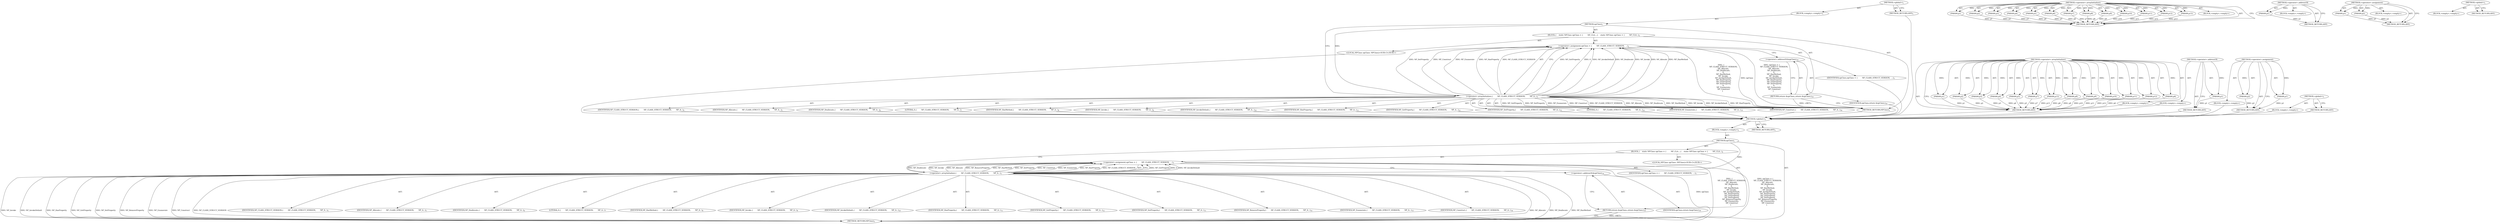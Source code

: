digraph "&lt;global&gt;" {
vulnerable_6 [label=<(METHOD,&lt;global&gt;)<SUB>1</SUB>>];
vulnerable_7 [label=<(BLOCK,&lt;empty&gt;,&lt;empty&gt;)<SUB>1</SUB>>];
vulnerable_8 [label=<(METHOD,npClass)<SUB>1</SUB>>];
vulnerable_9 [label=<(BLOCK,{
    static NPClass npClass = {
        NP_CLA...,{
    static NPClass npClass = {
        NP_CLA...)<SUB>2</SUB>>];
vulnerable_10 [label="<(LOCAL,NPClass npClass: NPClass)<SUB>3</SUB>>"];
vulnerable_11 [label=<(&lt;operator&gt;.assignment,npClass = {
        NP_CLASS_STRUCT_VERSION,
  ...)<SUB>3</SUB>>];
vulnerable_12 [label=<(IDENTIFIER,npClass,npClass = {
        NP_CLASS_STRUCT_VERSION,
  ...)<SUB>3</SUB>>];
vulnerable_13 [label=<(&lt;operator&gt;.arrayInitializer,{
        NP_CLASS_STRUCT_VERSION,
        NP_A...)<SUB>3</SUB>>];
vulnerable_14 [label=<(IDENTIFIER,NP_CLASS_STRUCT_VERSION,{
        NP_CLASS_STRUCT_VERSION,
        NP_A...)<SUB>4</SUB>>];
vulnerable_15 [label=<(IDENTIFIER,NP_Allocate,{
        NP_CLASS_STRUCT_VERSION,
        NP_A...)<SUB>5</SUB>>];
vulnerable_16 [label=<(IDENTIFIER,NP_Deallocate,{
        NP_CLASS_STRUCT_VERSION,
        NP_A...)<SUB>6</SUB>>];
vulnerable_17 [label=<(LITERAL,0,{
        NP_CLASS_STRUCT_VERSION,
        NP_A...)<SUB>7</SUB>>];
vulnerable_18 [label=<(IDENTIFIER,NP_HasMethod,{
        NP_CLASS_STRUCT_VERSION,
        NP_A...)<SUB>8</SUB>>];
vulnerable_19 [label=<(IDENTIFIER,NP_Invoke,{
        NP_CLASS_STRUCT_VERSION,
        NP_A...)<SUB>9</SUB>>];
vulnerable_20 [label=<(IDENTIFIER,NP_InvokeDefault,{
        NP_CLASS_STRUCT_VERSION,
        NP_A...)<SUB>10</SUB>>];
vulnerable_21 [label=<(IDENTIFIER,NP_HasProperty,{
        NP_CLASS_STRUCT_VERSION,
        NP_A...)<SUB>11</SUB>>];
vulnerable_22 [label=<(IDENTIFIER,NP_GetProperty,{
        NP_CLASS_STRUCT_VERSION,
        NP_A...)<SUB>12</SUB>>];
vulnerable_23 [label=<(IDENTIFIER,NP_SetProperty,{
        NP_CLASS_STRUCT_VERSION,
        NP_A...)<SUB>13</SUB>>];
vulnerable_24 [label=<(LITERAL,0,{
        NP_CLASS_STRUCT_VERSION,
        NP_A...)<SUB>14</SUB>>];
vulnerable_25 [label=<(IDENTIFIER,NP_Enumerate,{
        NP_CLASS_STRUCT_VERSION,
        NP_A...)<SUB>15</SUB>>];
vulnerable_26 [label=<(IDENTIFIER,NP_Construct,{
        NP_CLASS_STRUCT_VERSION,
        NP_A...)<SUB>16</SUB>>];
vulnerable_27 [label=<(RETURN,return &amp;npClass;,return &amp;npClass;)<SUB>19</SUB>>];
vulnerable_28 [label=<(&lt;operator&gt;.addressOf,&amp;npClass)<SUB>19</SUB>>];
vulnerable_29 [label=<(IDENTIFIER,npClass,return &amp;npClass;)<SUB>19</SUB>>];
vulnerable_30 [label=<(METHOD_RETURN,NPClass)<SUB>1</SUB>>];
vulnerable_32 [label=<(METHOD_RETURN,ANY)<SUB>1</SUB>>];
vulnerable_54 [label=<(METHOD,&lt;operator&gt;.arrayInitializer)>];
vulnerable_55 [label=<(PARAM,p1)>];
vulnerable_56 [label=<(PARAM,p2)>];
vulnerable_57 [label=<(PARAM,p3)>];
vulnerable_58 [label=<(PARAM,p4)>];
vulnerable_59 [label=<(PARAM,p5)>];
vulnerable_60 [label=<(PARAM,p6)>];
vulnerable_61 [label=<(PARAM,p7)>];
vulnerable_62 [label=<(PARAM,p8)>];
vulnerable_63 [label=<(PARAM,p9)>];
vulnerable_64 [label=<(PARAM,p10)>];
vulnerable_65 [label=<(PARAM,p11)>];
vulnerable_66 [label=<(PARAM,p12)>];
vulnerable_67 [label=<(PARAM,p13)>];
vulnerable_68 [label=<(BLOCK,&lt;empty&gt;,&lt;empty&gt;)>];
vulnerable_69 [label=<(METHOD_RETURN,ANY)>];
vulnerable_70 [label=<(METHOD,&lt;operator&gt;.addressOf)>];
vulnerable_71 [label=<(PARAM,p1)>];
vulnerable_72 [label=<(BLOCK,&lt;empty&gt;,&lt;empty&gt;)>];
vulnerable_73 [label=<(METHOD_RETURN,ANY)>];
vulnerable_49 [label=<(METHOD,&lt;operator&gt;.assignment)>];
vulnerable_50 [label=<(PARAM,p1)>];
vulnerable_51 [label=<(PARAM,p2)>];
vulnerable_52 [label=<(BLOCK,&lt;empty&gt;,&lt;empty&gt;)>];
vulnerable_53 [label=<(METHOD_RETURN,ANY)>];
vulnerable_43 [label=<(METHOD,&lt;global&gt;)<SUB>1</SUB>>];
vulnerable_44 [label=<(BLOCK,&lt;empty&gt;,&lt;empty&gt;)>];
vulnerable_45 [label=<(METHOD_RETURN,ANY)>];
fixed_6 [label=<(METHOD,&lt;global&gt;)<SUB>1</SUB>>];
fixed_7 [label=<(BLOCK,&lt;empty&gt;,&lt;empty&gt;)<SUB>1</SUB>>];
fixed_8 [label=<(METHOD,npClass)<SUB>1</SUB>>];
fixed_9 [label=<(BLOCK,{
    static NPClass npClass = {
        NP_CLA...,{
    static NPClass npClass = {
        NP_CLA...)<SUB>2</SUB>>];
fixed_10 [label="<(LOCAL,NPClass npClass: NPClass)<SUB>3</SUB>>"];
fixed_11 [label=<(&lt;operator&gt;.assignment,npClass = {
        NP_CLASS_STRUCT_VERSION,
  ...)<SUB>3</SUB>>];
fixed_12 [label=<(IDENTIFIER,npClass,npClass = {
        NP_CLASS_STRUCT_VERSION,
  ...)<SUB>3</SUB>>];
fixed_13 [label=<(&lt;operator&gt;.arrayInitializer,{
        NP_CLASS_STRUCT_VERSION,
        NP_A...)<SUB>3</SUB>>];
fixed_14 [label=<(IDENTIFIER,NP_CLASS_STRUCT_VERSION,{
        NP_CLASS_STRUCT_VERSION,
        NP_A...)<SUB>4</SUB>>];
fixed_15 [label=<(IDENTIFIER,NP_Allocate,{
        NP_CLASS_STRUCT_VERSION,
        NP_A...)<SUB>5</SUB>>];
fixed_16 [label=<(IDENTIFIER,NP_Deallocate,{
        NP_CLASS_STRUCT_VERSION,
        NP_A...)<SUB>6</SUB>>];
fixed_17 [label=<(LITERAL,0,{
        NP_CLASS_STRUCT_VERSION,
        NP_A...)<SUB>7</SUB>>];
fixed_18 [label=<(IDENTIFIER,NP_HasMethod,{
        NP_CLASS_STRUCT_VERSION,
        NP_A...)<SUB>8</SUB>>];
fixed_19 [label=<(IDENTIFIER,NP_Invoke,{
        NP_CLASS_STRUCT_VERSION,
        NP_A...)<SUB>9</SUB>>];
fixed_20 [label=<(IDENTIFIER,NP_InvokeDefault,{
        NP_CLASS_STRUCT_VERSION,
        NP_A...)<SUB>10</SUB>>];
fixed_21 [label=<(IDENTIFIER,NP_HasProperty,{
        NP_CLASS_STRUCT_VERSION,
        NP_A...)<SUB>11</SUB>>];
fixed_22 [label=<(IDENTIFIER,NP_GetProperty,{
        NP_CLASS_STRUCT_VERSION,
        NP_A...)<SUB>12</SUB>>];
fixed_23 [label=<(IDENTIFIER,NP_SetProperty,{
        NP_CLASS_STRUCT_VERSION,
        NP_A...)<SUB>13</SUB>>];
fixed_24 [label=<(IDENTIFIER,NP_RemoveProperty,{
        NP_CLASS_STRUCT_VERSION,
        NP_A...)<SUB>14</SUB>>];
fixed_25 [label=<(IDENTIFIER,NP_Enumerate,{
        NP_CLASS_STRUCT_VERSION,
        NP_A...)<SUB>15</SUB>>];
fixed_26 [label=<(IDENTIFIER,NP_Construct,{
        NP_CLASS_STRUCT_VERSION,
        NP_A...)<SUB>16</SUB>>];
fixed_27 [label=<(RETURN,return &amp;npClass;,return &amp;npClass;)<SUB>19</SUB>>];
fixed_28 [label=<(&lt;operator&gt;.addressOf,&amp;npClass)<SUB>19</SUB>>];
fixed_29 [label=<(IDENTIFIER,npClass,return &amp;npClass;)<SUB>19</SUB>>];
fixed_30 [label=<(METHOD_RETURN,NPClass)<SUB>1</SUB>>];
fixed_32 [label=<(METHOD_RETURN,ANY)<SUB>1</SUB>>];
fixed_54 [label=<(METHOD,&lt;operator&gt;.arrayInitializer)>];
fixed_55 [label=<(PARAM,p1)>];
fixed_56 [label=<(PARAM,p2)>];
fixed_57 [label=<(PARAM,p3)>];
fixed_58 [label=<(PARAM,p4)>];
fixed_59 [label=<(PARAM,p5)>];
fixed_60 [label=<(PARAM,p6)>];
fixed_61 [label=<(PARAM,p7)>];
fixed_62 [label=<(PARAM,p8)>];
fixed_63 [label=<(PARAM,p9)>];
fixed_64 [label=<(PARAM,p10)>];
fixed_65 [label=<(PARAM,p11)>];
fixed_66 [label=<(PARAM,p12)>];
fixed_67 [label=<(PARAM,p13)>];
fixed_68 [label=<(BLOCK,&lt;empty&gt;,&lt;empty&gt;)>];
fixed_69 [label=<(METHOD_RETURN,ANY)>];
fixed_70 [label=<(METHOD,&lt;operator&gt;.addressOf)>];
fixed_71 [label=<(PARAM,p1)>];
fixed_72 [label=<(BLOCK,&lt;empty&gt;,&lt;empty&gt;)>];
fixed_73 [label=<(METHOD_RETURN,ANY)>];
fixed_49 [label=<(METHOD,&lt;operator&gt;.assignment)>];
fixed_50 [label=<(PARAM,p1)>];
fixed_51 [label=<(PARAM,p2)>];
fixed_52 [label=<(BLOCK,&lt;empty&gt;,&lt;empty&gt;)>];
fixed_53 [label=<(METHOD_RETURN,ANY)>];
fixed_43 [label=<(METHOD,&lt;global&gt;)<SUB>1</SUB>>];
fixed_44 [label=<(BLOCK,&lt;empty&gt;,&lt;empty&gt;)>];
fixed_45 [label=<(METHOD_RETURN,ANY)>];
vulnerable_6 -> vulnerable_7  [key=0, label="AST: "];
vulnerable_6 -> vulnerable_32  [key=0, label="AST: "];
vulnerable_6 -> vulnerable_32  [key=1, label="CFG: "];
vulnerable_7 -> vulnerable_8  [key=0, label="AST: "];
vulnerable_8 -> vulnerable_9  [key=0, label="AST: "];
vulnerable_8 -> vulnerable_30  [key=0, label="AST: "];
vulnerable_8 -> vulnerable_13  [key=0, label="CFG: "];
vulnerable_8 -> vulnerable_13  [key=1, label="DDG: "];
vulnerable_9 -> vulnerable_10  [key=0, label="AST: "];
vulnerable_9 -> vulnerable_11  [key=0, label="AST: "];
vulnerable_9 -> vulnerable_27  [key=0, label="AST: "];
vulnerable_10 -> fixed_6  [key=0];
vulnerable_11 -> vulnerable_12  [key=0, label="AST: "];
vulnerable_11 -> vulnerable_13  [key=0, label="AST: "];
vulnerable_11 -> vulnerable_28  [key=0, label="CFG: "];
vulnerable_11 -> vulnerable_30  [key=0, label="DDG: npClass"];
vulnerable_11 -> vulnerable_30  [key=1, label="DDG: {
        NP_CLASS_STRUCT_VERSION,
        NP_Allocate,
        NP_Deallocate,
        0,
        NP_HasMethod,
        NP_Invoke,
        NP_InvokeDefault,
         NP_HasProperty,
         NP_GetProperty,
         NP_SetProperty,
        0,
         NP_Enumerate,
         NP_Construct
     }"];
vulnerable_11 -> vulnerable_30  [key=2, label="DDG: npClass = {
        NP_CLASS_STRUCT_VERSION,
        NP_Allocate,
        NP_Deallocate,
        0,
        NP_HasMethod,
        NP_Invoke,
        NP_InvokeDefault,
         NP_HasProperty,
         NP_GetProperty,
         NP_SetProperty,
        0,
         NP_Enumerate,
         NP_Construct
     }"];
vulnerable_12 -> fixed_6  [key=0];
vulnerable_13 -> vulnerable_14  [key=0, label="AST: "];
vulnerable_13 -> vulnerable_15  [key=0, label="AST: "];
vulnerable_13 -> vulnerable_16  [key=0, label="AST: "];
vulnerable_13 -> vulnerable_17  [key=0, label="AST: "];
vulnerable_13 -> vulnerable_18  [key=0, label="AST: "];
vulnerable_13 -> vulnerable_19  [key=0, label="AST: "];
vulnerable_13 -> vulnerable_20  [key=0, label="AST: "];
vulnerable_13 -> vulnerable_21  [key=0, label="AST: "];
vulnerable_13 -> vulnerable_22  [key=0, label="AST: "];
vulnerable_13 -> vulnerable_23  [key=0, label="AST: "];
vulnerable_13 -> vulnerable_24  [key=0, label="AST: "];
vulnerable_13 -> vulnerable_25  [key=0, label="AST: "];
vulnerable_13 -> vulnerable_26  [key=0, label="AST: "];
vulnerable_13 -> vulnerable_11  [key=0, label="CFG: "];
vulnerable_13 -> vulnerable_11  [key=1, label="DDG: NP_GetProperty"];
vulnerable_13 -> vulnerable_11  [key=2, label="DDG: 0"];
vulnerable_13 -> vulnerable_11  [key=3, label="DDG: NP_InvokeDefault"];
vulnerable_13 -> vulnerable_11  [key=4, label="DDG: NP_Deallocate"];
vulnerable_13 -> vulnerable_11  [key=5, label="DDG: NP_Invoke"];
vulnerable_13 -> vulnerable_11  [key=6, label="DDG: NP_Allocate"];
vulnerable_13 -> vulnerable_11  [key=7, label="DDG: NP_HasMethod"];
vulnerable_13 -> vulnerable_11  [key=8, label="DDG: NP_SetProperty"];
vulnerable_13 -> vulnerable_11  [key=9, label="DDG: NP_Construct"];
vulnerable_13 -> vulnerable_11  [key=10, label="DDG: NP_Enumerate"];
vulnerable_13 -> vulnerable_11  [key=11, label="DDG: NP_HasProperty"];
vulnerable_13 -> vulnerable_11  [key=12, label="DDG: NP_CLASS_STRUCT_VERSION"];
vulnerable_13 -> vulnerable_30  [key=0, label="DDG: NP_Allocate"];
vulnerable_13 -> vulnerable_30  [key=1, label="DDG: NP_Deallocate"];
vulnerable_13 -> vulnerable_30  [key=2, label="DDG: NP_HasMethod"];
vulnerable_13 -> vulnerable_30  [key=3, label="DDG: NP_Invoke"];
vulnerable_13 -> vulnerable_30  [key=4, label="DDG: NP_InvokeDefault"];
vulnerable_13 -> vulnerable_30  [key=5, label="DDG: NP_HasProperty"];
vulnerable_13 -> vulnerable_30  [key=6, label="DDG: NP_GetProperty"];
vulnerable_13 -> vulnerable_30  [key=7, label="DDG: NP_SetProperty"];
vulnerable_13 -> vulnerable_30  [key=8, label="DDG: NP_Enumerate"];
vulnerable_13 -> vulnerable_30  [key=9, label="DDG: NP_Construct"];
vulnerable_13 -> vulnerable_30  [key=10, label="DDG: NP_CLASS_STRUCT_VERSION"];
vulnerable_14 -> fixed_6  [key=0];
vulnerable_15 -> fixed_6  [key=0];
vulnerable_16 -> fixed_6  [key=0];
vulnerable_17 -> fixed_6  [key=0];
vulnerable_18 -> fixed_6  [key=0];
vulnerable_19 -> fixed_6  [key=0];
vulnerable_20 -> fixed_6  [key=0];
vulnerable_21 -> fixed_6  [key=0];
vulnerable_22 -> fixed_6  [key=0];
vulnerable_23 -> fixed_6  [key=0];
vulnerable_24 -> fixed_6  [key=0];
vulnerable_25 -> fixed_6  [key=0];
vulnerable_26 -> fixed_6  [key=0];
vulnerable_27 -> vulnerable_28  [key=0, label="AST: "];
vulnerable_27 -> vulnerable_30  [key=0, label="CFG: "];
vulnerable_27 -> vulnerable_30  [key=1, label="DDG: &lt;RET&gt;"];
vulnerable_28 -> vulnerable_29  [key=0, label="AST: "];
vulnerable_28 -> vulnerable_27  [key=0, label="CFG: "];
vulnerable_29 -> fixed_6  [key=0];
vulnerable_30 -> fixed_6  [key=0];
vulnerable_32 -> fixed_6  [key=0];
vulnerable_54 -> vulnerable_55  [key=0, label="AST: "];
vulnerable_54 -> vulnerable_55  [key=1, label="DDG: "];
vulnerable_54 -> vulnerable_68  [key=0, label="AST: "];
vulnerable_54 -> vulnerable_56  [key=0, label="AST: "];
vulnerable_54 -> vulnerable_56  [key=1, label="DDG: "];
vulnerable_54 -> vulnerable_69  [key=0, label="AST: "];
vulnerable_54 -> vulnerable_69  [key=1, label="CFG: "];
vulnerable_54 -> vulnerable_57  [key=0, label="AST: "];
vulnerable_54 -> vulnerable_57  [key=1, label="DDG: "];
vulnerable_54 -> vulnerable_58  [key=0, label="AST: "];
vulnerable_54 -> vulnerable_58  [key=1, label="DDG: "];
vulnerable_54 -> vulnerable_59  [key=0, label="AST: "];
vulnerable_54 -> vulnerable_59  [key=1, label="DDG: "];
vulnerable_54 -> vulnerable_60  [key=0, label="AST: "];
vulnerable_54 -> vulnerable_60  [key=1, label="DDG: "];
vulnerable_54 -> vulnerable_61  [key=0, label="AST: "];
vulnerable_54 -> vulnerable_61  [key=1, label="DDG: "];
vulnerable_54 -> vulnerable_62  [key=0, label="AST: "];
vulnerable_54 -> vulnerable_62  [key=1, label="DDG: "];
vulnerable_54 -> vulnerable_63  [key=0, label="AST: "];
vulnerable_54 -> vulnerable_63  [key=1, label="DDG: "];
vulnerable_54 -> vulnerable_64  [key=0, label="AST: "];
vulnerable_54 -> vulnerable_64  [key=1, label="DDG: "];
vulnerable_54 -> vulnerable_65  [key=0, label="AST: "];
vulnerable_54 -> vulnerable_65  [key=1, label="DDG: "];
vulnerable_54 -> vulnerable_66  [key=0, label="AST: "];
vulnerable_54 -> vulnerable_66  [key=1, label="DDG: "];
vulnerable_54 -> vulnerable_67  [key=0, label="AST: "];
vulnerable_54 -> vulnerable_67  [key=1, label="DDG: "];
vulnerable_55 -> vulnerable_69  [key=0, label="DDG: p1"];
vulnerable_56 -> vulnerable_69  [key=0, label="DDG: p2"];
vulnerable_57 -> vulnerable_69  [key=0, label="DDG: p3"];
vulnerable_58 -> vulnerable_69  [key=0, label="DDG: p4"];
vulnerable_59 -> vulnerable_69  [key=0, label="DDG: p5"];
vulnerable_60 -> vulnerable_69  [key=0, label="DDG: p6"];
vulnerable_61 -> vulnerable_69  [key=0, label="DDG: p7"];
vulnerable_62 -> vulnerable_69  [key=0, label="DDG: p8"];
vulnerable_63 -> vulnerable_69  [key=0, label="DDG: p9"];
vulnerable_64 -> vulnerable_69  [key=0, label="DDG: p10"];
vulnerable_65 -> vulnerable_69  [key=0, label="DDG: p11"];
vulnerable_66 -> vulnerable_69  [key=0, label="DDG: p12"];
vulnerable_67 -> vulnerable_69  [key=0, label="DDG: p13"];
vulnerable_68 -> fixed_6  [key=0];
vulnerable_69 -> fixed_6  [key=0];
vulnerable_70 -> vulnerable_71  [key=0, label="AST: "];
vulnerable_70 -> vulnerable_71  [key=1, label="DDG: "];
vulnerable_70 -> vulnerable_72  [key=0, label="AST: "];
vulnerable_70 -> vulnerable_73  [key=0, label="AST: "];
vulnerable_70 -> vulnerable_73  [key=1, label="CFG: "];
vulnerable_71 -> vulnerable_73  [key=0, label="DDG: p1"];
vulnerable_72 -> fixed_6  [key=0];
vulnerable_73 -> fixed_6  [key=0];
vulnerable_49 -> vulnerable_50  [key=0, label="AST: "];
vulnerable_49 -> vulnerable_50  [key=1, label="DDG: "];
vulnerable_49 -> vulnerable_52  [key=0, label="AST: "];
vulnerable_49 -> vulnerable_51  [key=0, label="AST: "];
vulnerable_49 -> vulnerable_51  [key=1, label="DDG: "];
vulnerable_49 -> vulnerable_53  [key=0, label="AST: "];
vulnerable_49 -> vulnerable_53  [key=1, label="CFG: "];
vulnerable_50 -> vulnerable_53  [key=0, label="DDG: p1"];
vulnerable_51 -> vulnerable_53  [key=0, label="DDG: p2"];
vulnerable_52 -> fixed_6  [key=0];
vulnerable_53 -> fixed_6  [key=0];
vulnerable_43 -> vulnerable_44  [key=0, label="AST: "];
vulnerable_43 -> vulnerable_45  [key=0, label="AST: "];
vulnerable_43 -> vulnerable_45  [key=1, label="CFG: "];
vulnerable_44 -> fixed_6  [key=0];
vulnerable_45 -> fixed_6  [key=0];
fixed_6 -> fixed_7  [key=0, label="AST: "];
fixed_6 -> fixed_32  [key=0, label="AST: "];
fixed_6 -> fixed_32  [key=1, label="CFG: "];
fixed_7 -> fixed_8  [key=0, label="AST: "];
fixed_8 -> fixed_9  [key=0, label="AST: "];
fixed_8 -> fixed_30  [key=0, label="AST: "];
fixed_8 -> fixed_13  [key=0, label="CFG: "];
fixed_8 -> fixed_13  [key=1, label="DDG: "];
fixed_9 -> fixed_10  [key=0, label="AST: "];
fixed_9 -> fixed_11  [key=0, label="AST: "];
fixed_9 -> fixed_27  [key=0, label="AST: "];
fixed_11 -> fixed_12  [key=0, label="AST: "];
fixed_11 -> fixed_13  [key=0, label="AST: "];
fixed_11 -> fixed_28  [key=0, label="CFG: "];
fixed_11 -> fixed_30  [key=0, label="DDG: npClass"];
fixed_11 -> fixed_30  [key=1, label="DDG: {
        NP_CLASS_STRUCT_VERSION,
        NP_Allocate,
        NP_Deallocate,
        0,
        NP_HasMethod,
        NP_Invoke,
        NP_InvokeDefault,
         NP_HasProperty,
         NP_GetProperty,
         NP_SetProperty,
        NP_RemoveProperty,
         NP_Enumerate,
         NP_Construct
     }"];
fixed_11 -> fixed_30  [key=2, label="DDG: npClass = {
        NP_CLASS_STRUCT_VERSION,
        NP_Allocate,
        NP_Deallocate,
        0,
        NP_HasMethod,
        NP_Invoke,
        NP_InvokeDefault,
         NP_HasProperty,
         NP_GetProperty,
         NP_SetProperty,
        NP_RemoveProperty,
         NP_Enumerate,
         NP_Construct
     }"];
fixed_13 -> fixed_14  [key=0, label="AST: "];
fixed_13 -> fixed_15  [key=0, label="AST: "];
fixed_13 -> fixed_16  [key=0, label="AST: "];
fixed_13 -> fixed_17  [key=0, label="AST: "];
fixed_13 -> fixed_18  [key=0, label="AST: "];
fixed_13 -> fixed_19  [key=0, label="AST: "];
fixed_13 -> fixed_20  [key=0, label="AST: "];
fixed_13 -> fixed_21  [key=0, label="AST: "];
fixed_13 -> fixed_22  [key=0, label="AST: "];
fixed_13 -> fixed_23  [key=0, label="AST: "];
fixed_13 -> fixed_24  [key=0, label="AST: "];
fixed_13 -> fixed_25  [key=0, label="AST: "];
fixed_13 -> fixed_26  [key=0, label="AST: "];
fixed_13 -> fixed_11  [key=0, label="CFG: "];
fixed_13 -> fixed_11  [key=1, label="DDG: NP_GetProperty"];
fixed_13 -> fixed_11  [key=2, label="DDG: 0"];
fixed_13 -> fixed_11  [key=3, label="DDG: NP_InvokeDefault"];
fixed_13 -> fixed_11  [key=4, label="DDG: NP_Deallocate"];
fixed_13 -> fixed_11  [key=5, label="DDG: NP_Invoke"];
fixed_13 -> fixed_11  [key=6, label="DDG: NP_Allocate"];
fixed_13 -> fixed_11  [key=7, label="DDG: NP_RemoveProperty"];
fixed_13 -> fixed_11  [key=8, label="DDG: NP_HasMethod"];
fixed_13 -> fixed_11  [key=9, label="DDG: NP_SetProperty"];
fixed_13 -> fixed_11  [key=10, label="DDG: NP_Construct"];
fixed_13 -> fixed_11  [key=11, label="DDG: NP_Enumerate"];
fixed_13 -> fixed_11  [key=12, label="DDG: NP_HasProperty"];
fixed_13 -> fixed_11  [key=13, label="DDG: NP_CLASS_STRUCT_VERSION"];
fixed_13 -> fixed_30  [key=0, label="DDG: NP_Allocate"];
fixed_13 -> fixed_30  [key=1, label="DDG: NP_Deallocate"];
fixed_13 -> fixed_30  [key=2, label="DDG: NP_HasMethod"];
fixed_13 -> fixed_30  [key=3, label="DDG: NP_Invoke"];
fixed_13 -> fixed_30  [key=4, label="DDG: NP_InvokeDefault"];
fixed_13 -> fixed_30  [key=5, label="DDG: NP_HasProperty"];
fixed_13 -> fixed_30  [key=6, label="DDG: NP_GetProperty"];
fixed_13 -> fixed_30  [key=7, label="DDG: NP_SetProperty"];
fixed_13 -> fixed_30  [key=8, label="DDG: NP_RemoveProperty"];
fixed_13 -> fixed_30  [key=9, label="DDG: NP_Enumerate"];
fixed_13 -> fixed_30  [key=10, label="DDG: NP_Construct"];
fixed_13 -> fixed_30  [key=11, label="DDG: NP_CLASS_STRUCT_VERSION"];
fixed_27 -> fixed_28  [key=0, label="AST: "];
fixed_27 -> fixed_30  [key=0, label="CFG: "];
fixed_27 -> fixed_30  [key=1, label="DDG: &lt;RET&gt;"];
fixed_28 -> fixed_29  [key=0, label="AST: "];
fixed_28 -> fixed_27  [key=0, label="CFG: "];
fixed_54 -> fixed_55  [key=0, label="AST: "];
fixed_54 -> fixed_55  [key=1, label="DDG: "];
fixed_54 -> fixed_68  [key=0, label="AST: "];
fixed_54 -> fixed_56  [key=0, label="AST: "];
fixed_54 -> fixed_56  [key=1, label="DDG: "];
fixed_54 -> fixed_69  [key=0, label="AST: "];
fixed_54 -> fixed_69  [key=1, label="CFG: "];
fixed_54 -> fixed_57  [key=0, label="AST: "];
fixed_54 -> fixed_57  [key=1, label="DDG: "];
fixed_54 -> fixed_58  [key=0, label="AST: "];
fixed_54 -> fixed_58  [key=1, label="DDG: "];
fixed_54 -> fixed_59  [key=0, label="AST: "];
fixed_54 -> fixed_59  [key=1, label="DDG: "];
fixed_54 -> fixed_60  [key=0, label="AST: "];
fixed_54 -> fixed_60  [key=1, label="DDG: "];
fixed_54 -> fixed_61  [key=0, label="AST: "];
fixed_54 -> fixed_61  [key=1, label="DDG: "];
fixed_54 -> fixed_62  [key=0, label="AST: "];
fixed_54 -> fixed_62  [key=1, label="DDG: "];
fixed_54 -> fixed_63  [key=0, label="AST: "];
fixed_54 -> fixed_63  [key=1, label="DDG: "];
fixed_54 -> fixed_64  [key=0, label="AST: "];
fixed_54 -> fixed_64  [key=1, label="DDG: "];
fixed_54 -> fixed_65  [key=0, label="AST: "];
fixed_54 -> fixed_65  [key=1, label="DDG: "];
fixed_54 -> fixed_66  [key=0, label="AST: "];
fixed_54 -> fixed_66  [key=1, label="DDG: "];
fixed_54 -> fixed_67  [key=0, label="AST: "];
fixed_54 -> fixed_67  [key=1, label="DDG: "];
fixed_55 -> fixed_69  [key=0, label="DDG: p1"];
fixed_56 -> fixed_69  [key=0, label="DDG: p2"];
fixed_57 -> fixed_69  [key=0, label="DDG: p3"];
fixed_58 -> fixed_69  [key=0, label="DDG: p4"];
fixed_59 -> fixed_69  [key=0, label="DDG: p5"];
fixed_60 -> fixed_69  [key=0, label="DDG: p6"];
fixed_61 -> fixed_69  [key=0, label="DDG: p7"];
fixed_62 -> fixed_69  [key=0, label="DDG: p8"];
fixed_63 -> fixed_69  [key=0, label="DDG: p9"];
fixed_64 -> fixed_69  [key=0, label="DDG: p10"];
fixed_65 -> fixed_69  [key=0, label="DDG: p11"];
fixed_66 -> fixed_69  [key=0, label="DDG: p12"];
fixed_67 -> fixed_69  [key=0, label="DDG: p13"];
fixed_70 -> fixed_71  [key=0, label="AST: "];
fixed_70 -> fixed_71  [key=1, label="DDG: "];
fixed_70 -> fixed_72  [key=0, label="AST: "];
fixed_70 -> fixed_73  [key=0, label="AST: "];
fixed_70 -> fixed_73  [key=1, label="CFG: "];
fixed_71 -> fixed_73  [key=0, label="DDG: p1"];
fixed_49 -> fixed_50  [key=0, label="AST: "];
fixed_49 -> fixed_50  [key=1, label="DDG: "];
fixed_49 -> fixed_52  [key=0, label="AST: "];
fixed_49 -> fixed_51  [key=0, label="AST: "];
fixed_49 -> fixed_51  [key=1, label="DDG: "];
fixed_49 -> fixed_53  [key=0, label="AST: "];
fixed_49 -> fixed_53  [key=1, label="CFG: "];
fixed_50 -> fixed_53  [key=0, label="DDG: p1"];
fixed_51 -> fixed_53  [key=0, label="DDG: p2"];
fixed_43 -> fixed_44  [key=0, label="AST: "];
fixed_43 -> fixed_45  [key=0, label="AST: "];
fixed_43 -> fixed_45  [key=1, label="CFG: "];
}
